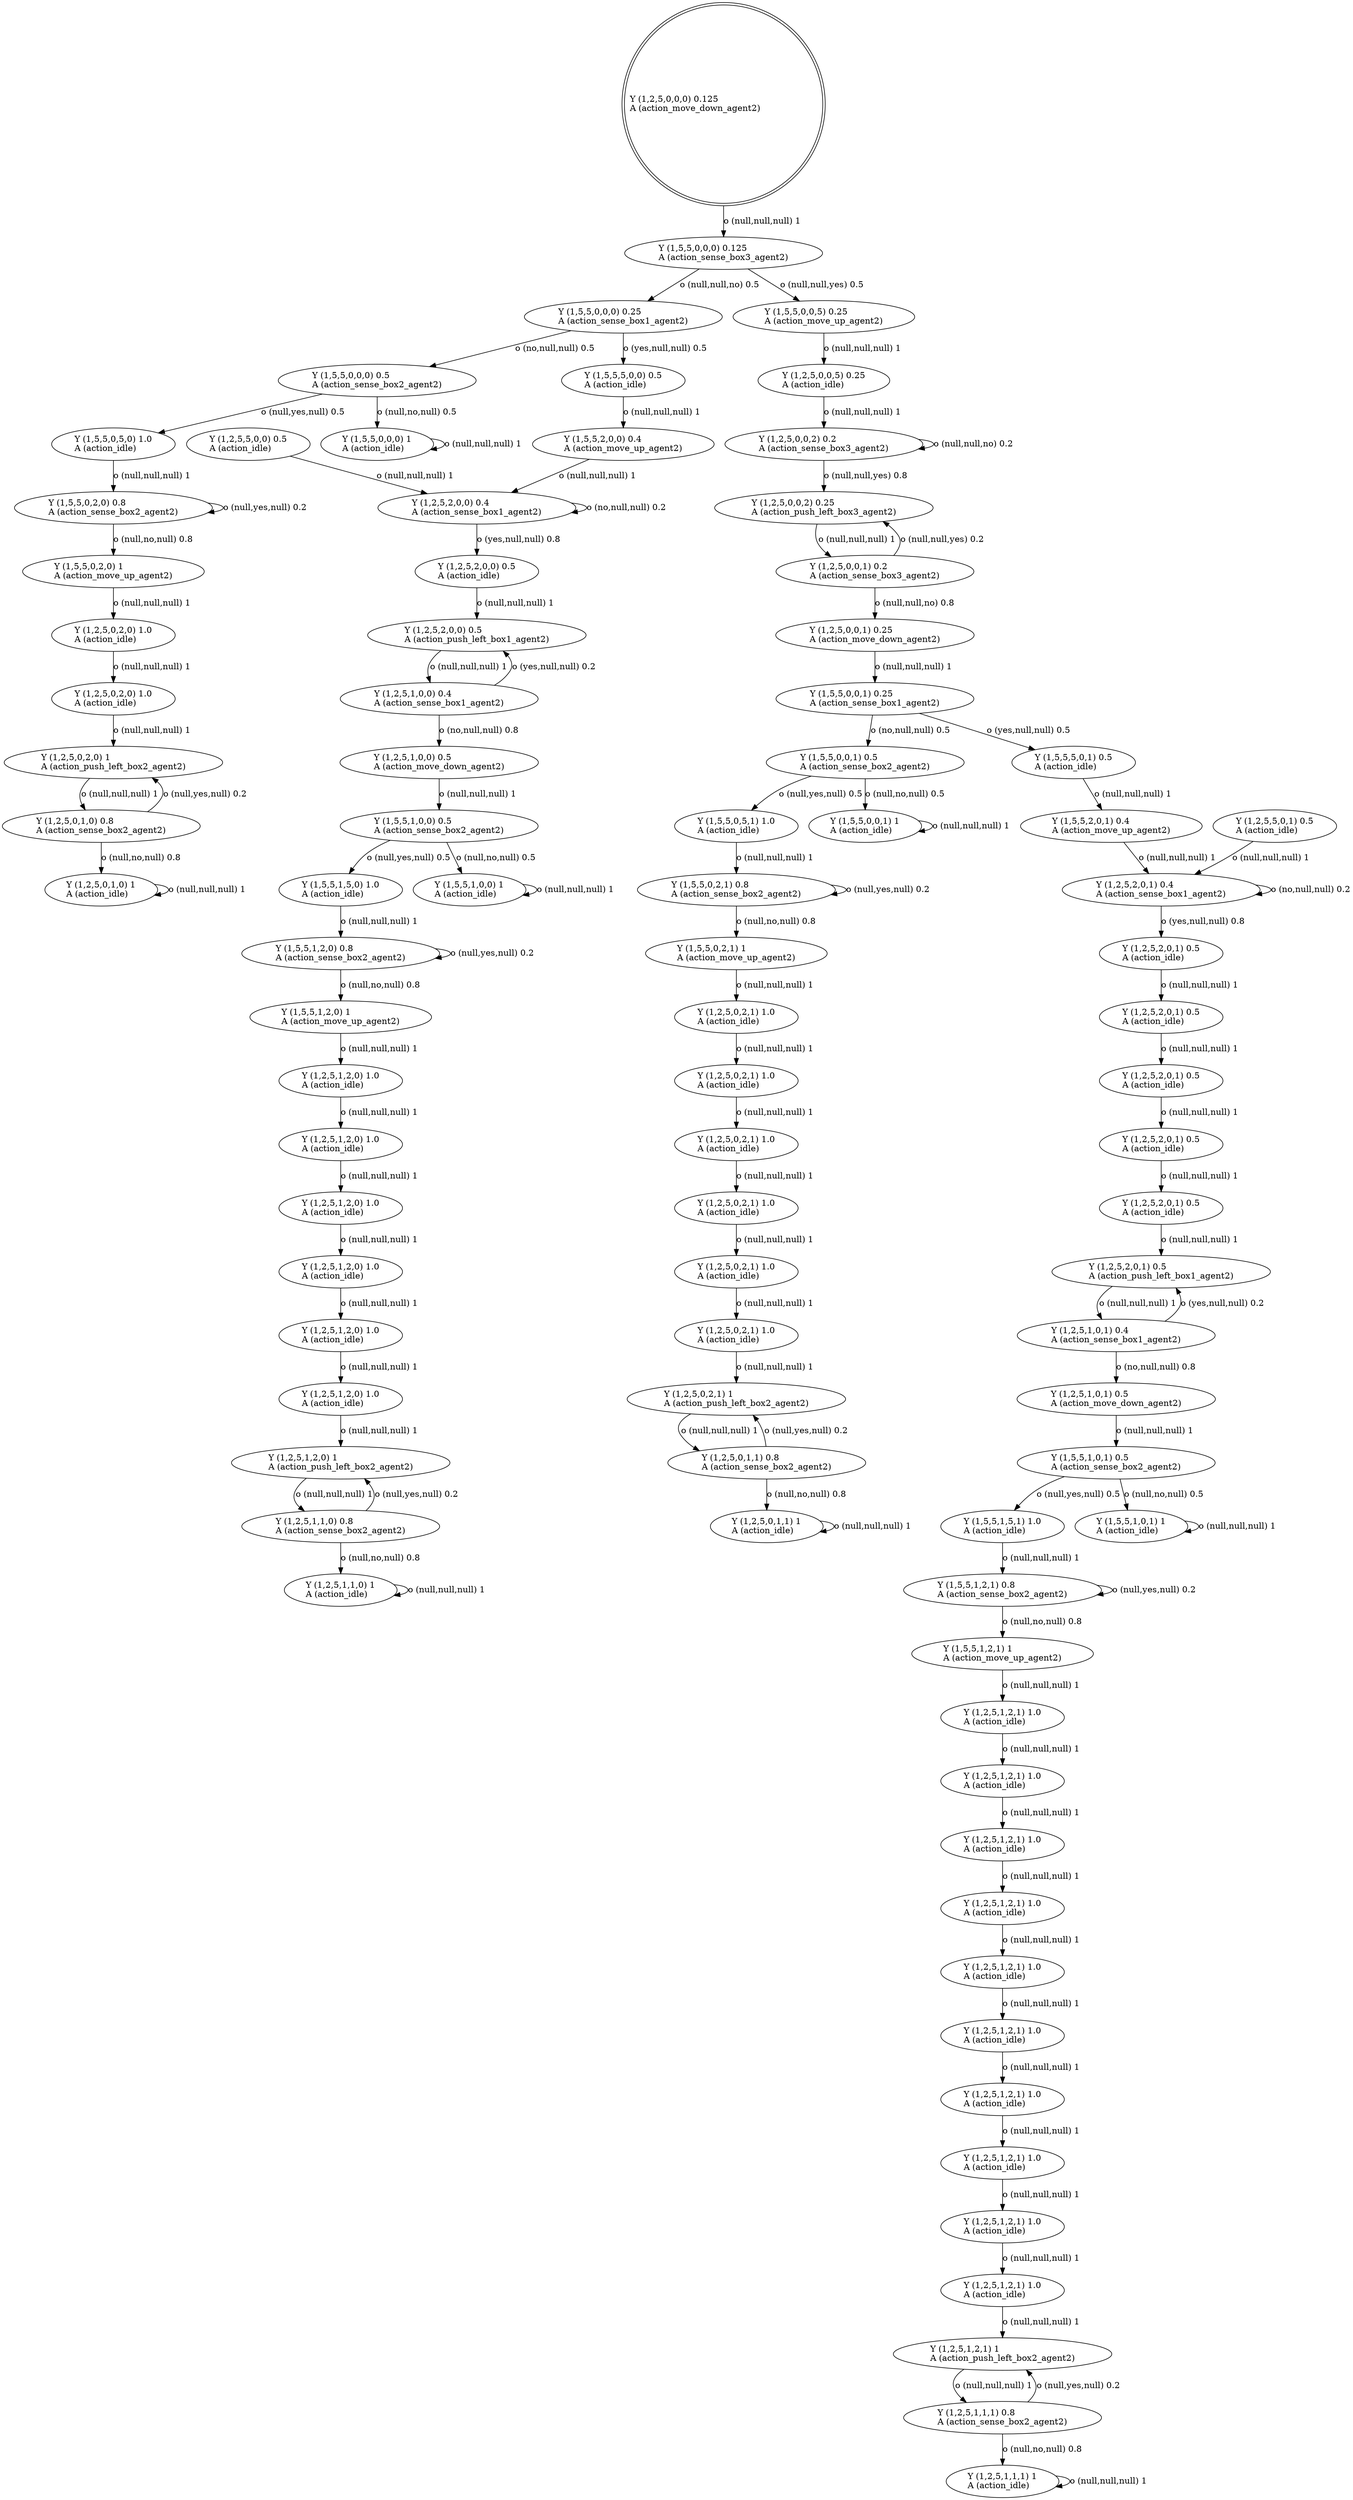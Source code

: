digraph "G" {
root [label="Y (1,2,5,0,0,0) 0.125\lA (action_move_down_agent2)\l", labeljust="l", shape=doublecircle];
x0row566 [label="Y (1,2,5,0,1,0) 1\lA (action_idle)\l"];
x0row554 [label="Y (1,2,5,0,1,0) 0.8\lA (action_sense_box2_agent2)\l"];
x0row549 [label="Y (1,2,5,0,2,0) 1\lA (action_push_left_box2_agent2)\l"];
x0row541 [label="Y (1,5,5,0,2,0) 1\lA (action_move_up_agent2)\l"];
x0row535 [label="Y (1,5,5,0,2,0) 0.8\lA (action_sense_box2_agent2)\l"];
x0row521 [label="Y (1,5,5,0,5,0) 1.0\lA (action_idle)\l"];
x0row522 [label="Y (1,5,5,0,0,0) 1\lA (action_idle)\l"];
x0row373 [label="Y (1,5,5,2,0,0) 0.4\lA (action_move_up_agent2)\l"];
x0row372 [label="Y (1,2,5,5,0,0) 0.5\lA (action_idle)\l"];
x0row362 [label="Y (1,5,5,0,0,0) 0.5\lA (action_sense_box2_agent2)\l"];
x0row361 [label="Y (1,5,5,5,0,0) 0.5\lA (action_idle)\l"];
x0row438 [label="Y (1,5,5,1,5,0) 1.0\lA (action_idle)\l"];
x0row439 [label="Y (1,5,5,1,0,0) 1\lA (action_idle)\l"];
x0row331 [label="Y (1,2,5,0,1,1) 1\lA (action_idle)\l"];
x0row469 [label="Y (1,2,5,1,2,0) 1\lA (action_push_left_box2_agent2)\l"];
x0row428 [label="Y (1,5,5,1,0,0) 0.5\lA (action_sense_box2_agent2)\l"];
x0row318 [label="Y (1,2,5,0,1,1) 0.8\lA (action_sense_box2_agent2)\l"];
x0row312 [label="Y (1,2,5,0,2,1) 1\lA (action_push_left_box2_agent2)\l"];
x0row418 [label="Y (1,2,5,1,0,0) 0.5\lA (action_move_down_agent2)\l"];
x0row303 [label="Y (1,5,5,0,2,1) 1\lA (action_move_up_agent2)\l"];
x0row488 [label="Y (1,2,5,1,1,0) 1\lA (action_idle)\l"];
x0row296 [label="Y (1,5,5,0,2,1) 0.8\lA (action_sense_box2_agent2)\l"];
x0row281 [label="Y (1,5,5,0,5,1) 1.0\lA (action_idle)\l"];
x0row282 [label="Y (1,5,5,0,0,1) 1\lA (action_idle)\l"];
x0row412 [label="Y (1,2,5,1,0,0) 0.4\lA (action_sense_box1_agent2)\l"];
x0row460 [label="Y (1,5,5,1,2,0) 1\lA (action_move_up_agent2)\l"];
x0row244 [label="Y (1,2,5,1,1,1) 1\lA (action_idle)\l"];
x0row399 [label="Y (1,2,5,2,0,0) 0.5\lA (action_push_left_box1_agent2)\l"];
x0row229 [label="Y (1,2,5,1,1,1) 0.8\lA (action_sense_box2_agent2)\l"];
x0row223 [label="Y (1,2,5,1,2,1) 1\lA (action_push_left_box2_agent2)\l"];
x0row453 [label="Y (1,5,5,1,2,0) 0.8\lA (action_sense_box2_agent2)\l"];
x0row474 [label="Y (1,2,5,1,1,0) 0.8\lA (action_sense_box2_agent2)\l"];
x0row385 [label="Y (1,2,5,2,0,0) 0.4\lA (action_sense_box1_agent2)\l"];
x0row213 [label="Y (1,5,5,1,2,1) 1\lA (action_move_up_agent2)\l"];
x0row205 [label="Y (1,5,5,1,2,1) 0.8\lA (action_sense_box2_agent2)\l"];
x0row167 [label="Y (1,2,5,1,0,1) 0.5\lA (action_move_down_agent2)\l"];
x0row160 [label="Y (1,2,5,1,0,1) 0.4\lA (action_sense_box1_agent2)\l"];
x0row146 [label="Y (1,2,5,2,0,1) 0.5\lA (action_push_left_box1_agent2)\l"];
x0row131 [label="Y (1,2,5,2,0,1) 0.4\lA (action_sense_box1_agent2)\l"];
x0row118 [label="Y (1,5,5,2,0,1) 0.4\lA (action_move_up_agent2)\l"];
x0row117 [label="Y (1,2,5,5,0,1) 0.5\lA (action_idle)\l"];
x0row106 [label="Y (1,5,5,0,0,1) 0.5\lA (action_sense_box2_agent2)\l"];
x0row105 [label="Y (1,5,5,5,0,1) 0.5\lA (action_idle)\l"];
x0row92 [label="Y (1,5,5,0,0,1) 0.25\lA (action_sense_box1_agent2)\l"];
x0row87 [label="Y (1,2,5,0,0,1) 0.25\lA (action_move_down_agent2)\l"];
x0row190 [label="Y (1,5,5,1,0,1) 1\lA (action_idle)\l"];
x0row67 [label="Y (1,2,5,0,0,1) 0.2\lA (action_sense_box3_agent2)\l"];
x0row189 [label="Y (1,5,5,1,5,1) 1.0\lA (action_idle)\l"];
x0row64 [label="Y (1,2,5,0,0,2) 0.25\lA (action_push_left_box3_agent2)\l"];
x0row54 [label="Y (1,2,5,0,0,2) 0.2\lA (action_sense_box3_agent2)\l"];
x0row34 [label="Y (1,2,5,0,0,5) 0.25\lA (action_idle)\l"];
x0row27 [label="Y (1,5,5,0,0,0) 0.25\lA (action_sense_box1_agent2)\l"];
x0row26 [label="Y (1,5,5,0,0,5) 0.25\lA (action_move_up_agent2)\l"];
x0row5 [label="Y (1,5,5,0,0,0) 0.125\lA (action_sense_box3_agent2)\l"];
x0row178 [label="Y (1,5,5,1,0,1) 0.5\lA (action_sense_box2_agent2)\l"];
x0row399_noop_0 [label="Y (1,2,5,2,0,0) 0.5\lA (action_idle)\l"];
x0row549_noop_0 [label="Y (1,2,5,0,2,0) 1.0\lA (action_idle)\l"];
x0row549_noop_1 [label="Y (1,2,5,0,2,0) 1.0\lA (action_idle)\l"];
x0row146_noop_0 [label="Y (1,2,5,2,0,1) 0.5\lA (action_idle)\l"];
x0row146_noop_1 [label="Y (1,2,5,2,0,1) 0.5\lA (action_idle)\l"];
x0row146_noop_2 [label="Y (1,2,5,2,0,1) 0.5\lA (action_idle)\l"];
x0row146_noop_3 [label="Y (1,2,5,2,0,1) 0.5\lA (action_idle)\l"];
x0row146_noop_4 [label="Y (1,2,5,2,0,1) 0.5\lA (action_idle)\l"];
x0row312_noop_0 [label="Y (1,2,5,0,2,1) 1.0\lA (action_idle)\l"];
x0row312_noop_1 [label="Y (1,2,5,0,2,1) 1.0\lA (action_idle)\l"];
x0row312_noop_2 [label="Y (1,2,5,0,2,1) 1.0\lA (action_idle)\l"];
x0row312_noop_3 [label="Y (1,2,5,0,2,1) 1.0\lA (action_idle)\l"];
x0row312_noop_4 [label="Y (1,2,5,0,2,1) 1.0\lA (action_idle)\l"];
x0row312_noop_5 [label="Y (1,2,5,0,2,1) 1.0\lA (action_idle)\l"];
x0row469_noop_0 [label="Y (1,2,5,1,2,0) 1.0\lA (action_idle)\l"];
x0row469_noop_1 [label="Y (1,2,5,1,2,0) 1.0\lA (action_idle)\l"];
x0row469_noop_2 [label="Y (1,2,5,1,2,0) 1.0\lA (action_idle)\l"];
x0row469_noop_3 [label="Y (1,2,5,1,2,0) 1.0\lA (action_idle)\l"];
x0row469_noop_4 [label="Y (1,2,5,1,2,0) 1.0\lA (action_idle)\l"];
x0row469_noop_5 [label="Y (1,2,5,1,2,0) 1.0\lA (action_idle)\l"];
x0row223_noop_0 [label="Y (1,2,5,1,2,1) 1.0\lA (action_idle)\l"];
x0row223_noop_1 [label="Y (1,2,5,1,2,1) 1.0\lA (action_idle)\l"];
x0row223_noop_2 [label="Y (1,2,5,1,2,1) 1.0\lA (action_idle)\l"];
x0row223_noop_3 [label="Y (1,2,5,1,2,1) 1.0\lA (action_idle)\l"];
x0row223_noop_4 [label="Y (1,2,5,1,2,1) 1.0\lA (action_idle)\l"];
x0row223_noop_5 [label="Y (1,2,5,1,2,1) 1.0\lA (action_idle)\l"];
x0row223_noop_6 [label="Y (1,2,5,1,2,1) 1.0\lA (action_idle)\l"];
x0row223_noop_7 [label="Y (1,2,5,1,2,1) 1.0\lA (action_idle)\l"];
x0row223_noop_8 [label="Y (1,2,5,1,2,1) 1.0\lA (action_idle)\l"];
x0row223_noop_9 [label="Y (1,2,5,1,2,1) 1.0\lA (action_idle)\l"];
root -> x0row5  [key=0, label="o (null,null,null) 1\l"];
x0row566 -> x0row566  [key=0, label="o (null,null,null) 1\l"];
x0row554 -> x0row549  [key=0, label="o (null,yes,null) 0.2\l"];
x0row554 -> x0row566  [key=0, label="o (null,no,null) 0.8\l"];
x0row549 -> x0row554  [key=0, label="o (null,null,null) 1\l"];
x0row541 -> x0row549_noop_0  [key=0, label="o (null,null,null) 1\l"];
x0row535 -> x0row541  [key=0, label="o (null,no,null) 0.8\l"];
x0row535 -> x0row535  [key=0, label="o (null,yes,null) 0.2\l"];
x0row521 -> x0row535  [key=0, label="o (null,null,null) 1\l"];
x0row522 -> x0row522  [key=0, label="o (null,null,null) 1\l"];
x0row373 -> x0row385  [key=0, label="o (null,null,null) 1\l"];
x0row372 -> x0row385  [key=0, label="o (null,null,null) 1\l"];
x0row362 -> x0row521  [key=0, label="o (null,yes,null) 0.5\l"];
x0row362 -> x0row522  [key=0, label="o (null,no,null) 0.5\l"];
x0row361 -> x0row373  [key=0, label="o (null,null,null) 1\l"];
x0row438 -> x0row453  [key=0, label="o (null,null,null) 1\l"];
x0row439 -> x0row439  [key=0, label="o (null,null,null) 1\l"];
x0row331 -> x0row331  [key=0, label="o (null,null,null) 1\l"];
x0row469 -> x0row474  [key=0, label="o (null,null,null) 1\l"];
x0row428 -> x0row438  [key=0, label="o (null,yes,null) 0.5\l"];
x0row428 -> x0row439  [key=0, label="o (null,no,null) 0.5\l"];
x0row318 -> x0row312  [key=0, label="o (null,yes,null) 0.2\l"];
x0row318 -> x0row331  [key=0, label="o (null,no,null) 0.8\l"];
x0row312 -> x0row318  [key=0, label="o (null,null,null) 1\l"];
x0row418 -> x0row428  [key=0, label="o (null,null,null) 1\l"];
x0row303 -> x0row312_noop_0  [key=0, label="o (null,null,null) 1\l"];
x0row488 -> x0row488  [key=0, label="o (null,null,null) 1\l"];
x0row296 -> x0row303  [key=0, label="o (null,no,null) 0.8\l"];
x0row296 -> x0row296  [key=0, label="o (null,yes,null) 0.2\l"];
x0row281 -> x0row296  [key=0, label="o (null,null,null) 1\l"];
x0row282 -> x0row282  [key=0, label="o (null,null,null) 1\l"];
x0row412 -> x0row399  [key=0, label="o (yes,null,null) 0.2\l"];
x0row412 -> x0row418  [key=0, label="o (no,null,null) 0.8\l"];
x0row460 -> x0row469_noop_0  [key=0, label="o (null,null,null) 1\l"];
x0row244 -> x0row244  [key=0, label="o (null,null,null) 1\l"];
x0row399 -> x0row412  [key=0, label="o (null,null,null) 1\l"];
x0row229 -> x0row223  [key=0, label="o (null,yes,null) 0.2\l"];
x0row229 -> x0row244  [key=0, label="o (null,no,null) 0.8\l"];
x0row223 -> x0row229  [key=0, label="o (null,null,null) 1\l"];
x0row453 -> x0row460  [key=0, label="o (null,no,null) 0.8\l"];
x0row453 -> x0row453  [key=0, label="o (null,yes,null) 0.2\l"];
x0row474 -> x0row469  [key=0, label="o (null,yes,null) 0.2\l"];
x0row474 -> x0row488  [key=0, label="o (null,no,null) 0.8\l"];
x0row385 -> x0row399_noop_0  [key=0, label="o (yes,null,null) 0.8\l"];
x0row385 -> x0row385  [key=0, label="o (no,null,null) 0.2\l"];
x0row213 -> x0row223_noop_0  [key=0, label="o (null,null,null) 1\l"];
x0row205 -> x0row213  [key=0, label="o (null,no,null) 0.8\l"];
x0row205 -> x0row205  [key=0, label="o (null,yes,null) 0.2\l"];
x0row167 -> x0row178  [key=0, label="o (null,null,null) 1\l"];
x0row160 -> x0row146  [key=0, label="o (yes,null,null) 0.2\l"];
x0row160 -> x0row167  [key=0, label="o (no,null,null) 0.8\l"];
x0row146 -> x0row160  [key=0, label="o (null,null,null) 1\l"];
x0row131 -> x0row146_noop_0  [key=0, label="o (yes,null,null) 0.8\l"];
x0row131 -> x0row131  [key=0, label="o (no,null,null) 0.2\l"];
x0row118 -> x0row131  [key=0, label="o (null,null,null) 1\l"];
x0row117 -> x0row131  [key=0, label="o (null,null,null) 1\l"];
x0row106 -> x0row281  [key=0, label="o (null,yes,null) 0.5\l"];
x0row106 -> x0row282  [key=0, label="o (null,no,null) 0.5\l"];
x0row105 -> x0row118  [key=0, label="o (null,null,null) 1\l"];
x0row92 -> x0row105  [key=0, label="o (yes,null,null) 0.5\l"];
x0row92 -> x0row106  [key=0, label="o (no,null,null) 0.5\l"];
x0row87 -> x0row92  [key=0, label="o (null,null,null) 1\l"];
x0row190 -> x0row190  [key=0, label="o (null,null,null) 1\l"];
x0row67 -> x0row64  [key=0, label="o (null,null,yes) 0.2\l"];
x0row67 -> x0row87  [key=0, label="o (null,null,no) 0.8\l"];
x0row189 -> x0row205  [key=0, label="o (null,null,null) 1\l"];
x0row64 -> x0row67  [key=0, label="o (null,null,null) 1\l"];
x0row54 -> x0row64  [key=0, label="o (null,null,yes) 0.8\l"];
x0row54 -> x0row54  [key=0, label="o (null,null,no) 0.2\l"];
x0row34 -> x0row54  [key=0, label="o (null,null,null) 1\l"];
x0row27 -> x0row361  [key=0, label="o (yes,null,null) 0.5\l"];
x0row27 -> x0row362  [key=0, label="o (no,null,null) 0.5\l"];
x0row26 -> x0row34  [key=0, label="o (null,null,null) 1\l"];
x0row5 -> x0row26  [key=0, label="o (null,null,yes) 0.5\l"];
x0row5 -> x0row27  [key=0, label="o (null,null,no) 0.5\l"];
x0row178 -> x0row189  [key=0, label="o (null,yes,null) 0.5\l"];
x0row178 -> x0row190  [key=0, label="o (null,no,null) 0.5\l"];
x0row399_noop_0 -> x0row399  [key=0, label="o (null,null,null) 1\l"];
x0row549_noop_0 -> x0row549_noop_1  [key=0, label="o (null,null,null) 1\l"];
x0row549_noop_1 -> x0row549  [key=0, label="o (null,null,null) 1\l"];
x0row146_noop_0 -> x0row146_noop_1  [key=0, label="o (null,null,null) 1\l"];
x0row146_noop_1 -> x0row146_noop_2  [key=0, label="o (null,null,null) 1\l"];
x0row146_noop_2 -> x0row146_noop_3  [key=0, label="o (null,null,null) 1\l"];
x0row146_noop_3 -> x0row146_noop_4  [key=0, label="o (null,null,null) 1\l"];
x0row146_noop_4 -> x0row146  [key=0, label="o (null,null,null) 1\l"];
x0row312_noop_0 -> x0row312_noop_1  [key=0, label="o (null,null,null) 1\l"];
x0row312_noop_1 -> x0row312_noop_2  [key=0, label="o (null,null,null) 1\l"];
x0row312_noop_2 -> x0row312_noop_3  [key=0, label="o (null,null,null) 1\l"];
x0row312_noop_3 -> x0row312_noop_4  [key=0, label="o (null,null,null) 1\l"];
x0row312_noop_4 -> x0row312_noop_5  [key=0, label="o (null,null,null) 1\l"];
x0row312_noop_5 -> x0row312  [key=0, label="o (null,null,null) 1\l"];
x0row469_noop_0 -> x0row469_noop_1  [key=0, label="o (null,null,null) 1\l"];
x0row469_noop_1 -> x0row469_noop_2  [key=0, label="o (null,null,null) 1\l"];
x0row469_noop_2 -> x0row469_noop_3  [key=0, label="o (null,null,null) 1\l"];
x0row469_noop_3 -> x0row469_noop_4  [key=0, label="o (null,null,null) 1\l"];
x0row469_noop_4 -> x0row469_noop_5  [key=0, label="o (null,null,null) 1\l"];
x0row469_noop_5 -> x0row469  [key=0, label="o (null,null,null) 1\l"];
x0row223_noop_0 -> x0row223_noop_1  [key=0, label="o (null,null,null) 1\l"];
x0row223_noop_1 -> x0row223_noop_2  [key=0, label="o (null,null,null) 1\l"];
x0row223_noop_2 -> x0row223_noop_3  [key=0, label="o (null,null,null) 1\l"];
x0row223_noop_3 -> x0row223_noop_4  [key=0, label="o (null,null,null) 1\l"];
x0row223_noop_4 -> x0row223_noop_5  [key=0, label="o (null,null,null) 1\l"];
x0row223_noop_5 -> x0row223_noop_6  [key=0, label="o (null,null,null) 1\l"];
x0row223_noop_6 -> x0row223_noop_7  [key=0, label="o (null,null,null) 1\l"];
x0row223_noop_7 -> x0row223_noop_8  [key=0, label="o (null,null,null) 1\l"];
x0row223_noop_8 -> x0row223_noop_9  [key=0, label="o (null,null,null) 1\l"];
x0row223_noop_9 -> x0row223  [key=0, label="o (null,null,null) 1\l"];
}
